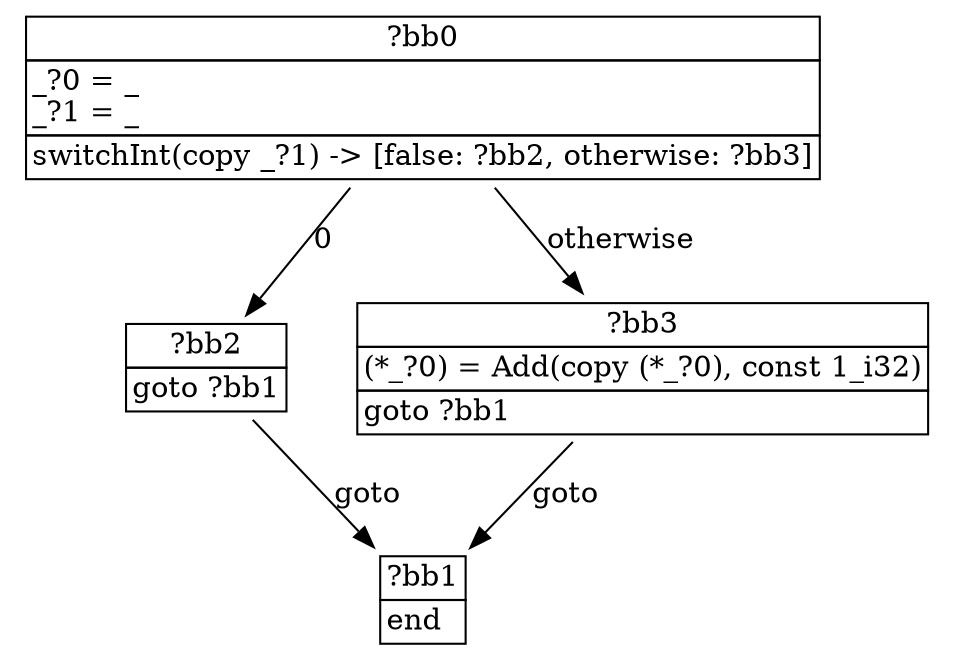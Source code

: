 digraph ControlFlowGraph {
    bb0 [shape="none", label=<<table border="0" cellborder="1" cellspacing="0"><tr><td  align="center" colspan="1">?bb0</td></tr><tr><td align="left" balign="left">_?0 = _<br/>_?1 = _<br/></td></tr><tr><td align="left">switchInt(copy _?1) -&gt; [false: ?bb2, otherwise: ?bb3]</td></tr></table>>];
    bb1 [shape="none", label=<<table border="0" cellborder="1" cellspacing="0"><tr><td  align="center" colspan="1">?bb1</td></tr><tr><td align="left">end</td></tr></table>>];
    bb2 [shape="none", label=<<table border="0" cellborder="1" cellspacing="0"><tr><td  align="center" colspan="1">?bb2</td></tr><tr><td align="left">goto ?bb1</td></tr></table>>];
    bb3 [shape="none", label=<<table border="0" cellborder="1" cellspacing="0"><tr><td  align="center" colspan="1">?bb3</td></tr><tr><td align="left" balign="left">(*_?0) = Add(copy (*_?0), const 1_i32)<br/></td></tr><tr><td align="left">goto ?bb1</td></tr></table>>];
    bb0 -> bb2 [label="0"];
    bb0 -> bb3 [label="otherwise"];
    bb2 -> bb1 [label="goto"];
    bb3 -> bb1 [label="goto"];
}
